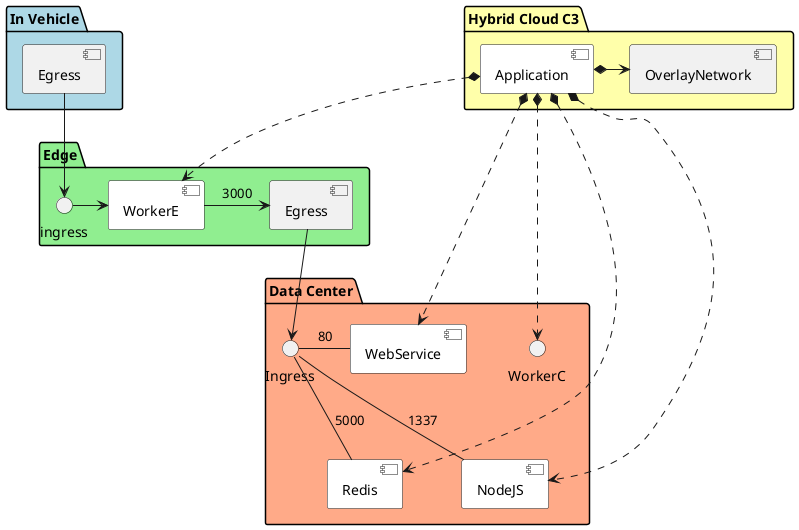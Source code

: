 @startuml

package "Hybrid Cloud C3" #ffffaa {
  component Application #ffffff
  component OverlayNetwork
  Application *-> OverlayNetwork
}
package "In Vehicle" #lightblue {
  component Egress as IVE
}
package "Edge" #lightgreen {
  interface ingress as EVI
  component Egress as EVE
  component WorkerE #ffffff
  EVI ->  WorkerE
  WorkerE -> EVE : 3000
}

package "Data Center" #ffaa88{
  interface Ingress as DCI
  component WebService #ffffff
  component Redis #ffffff
  component NodeJS #ffffff
  Application *..> WebService
  Application *..> Redis
  Application *..> NodeJS
  Application *..> WorkerC
  Application *..> WorkerE
  DCI - WebService : 80

  DCI -- Redis : 5000
  DCI -- NodeJS : 1337
}

IVE --> EVI
EVE --> DCI

@enduml
